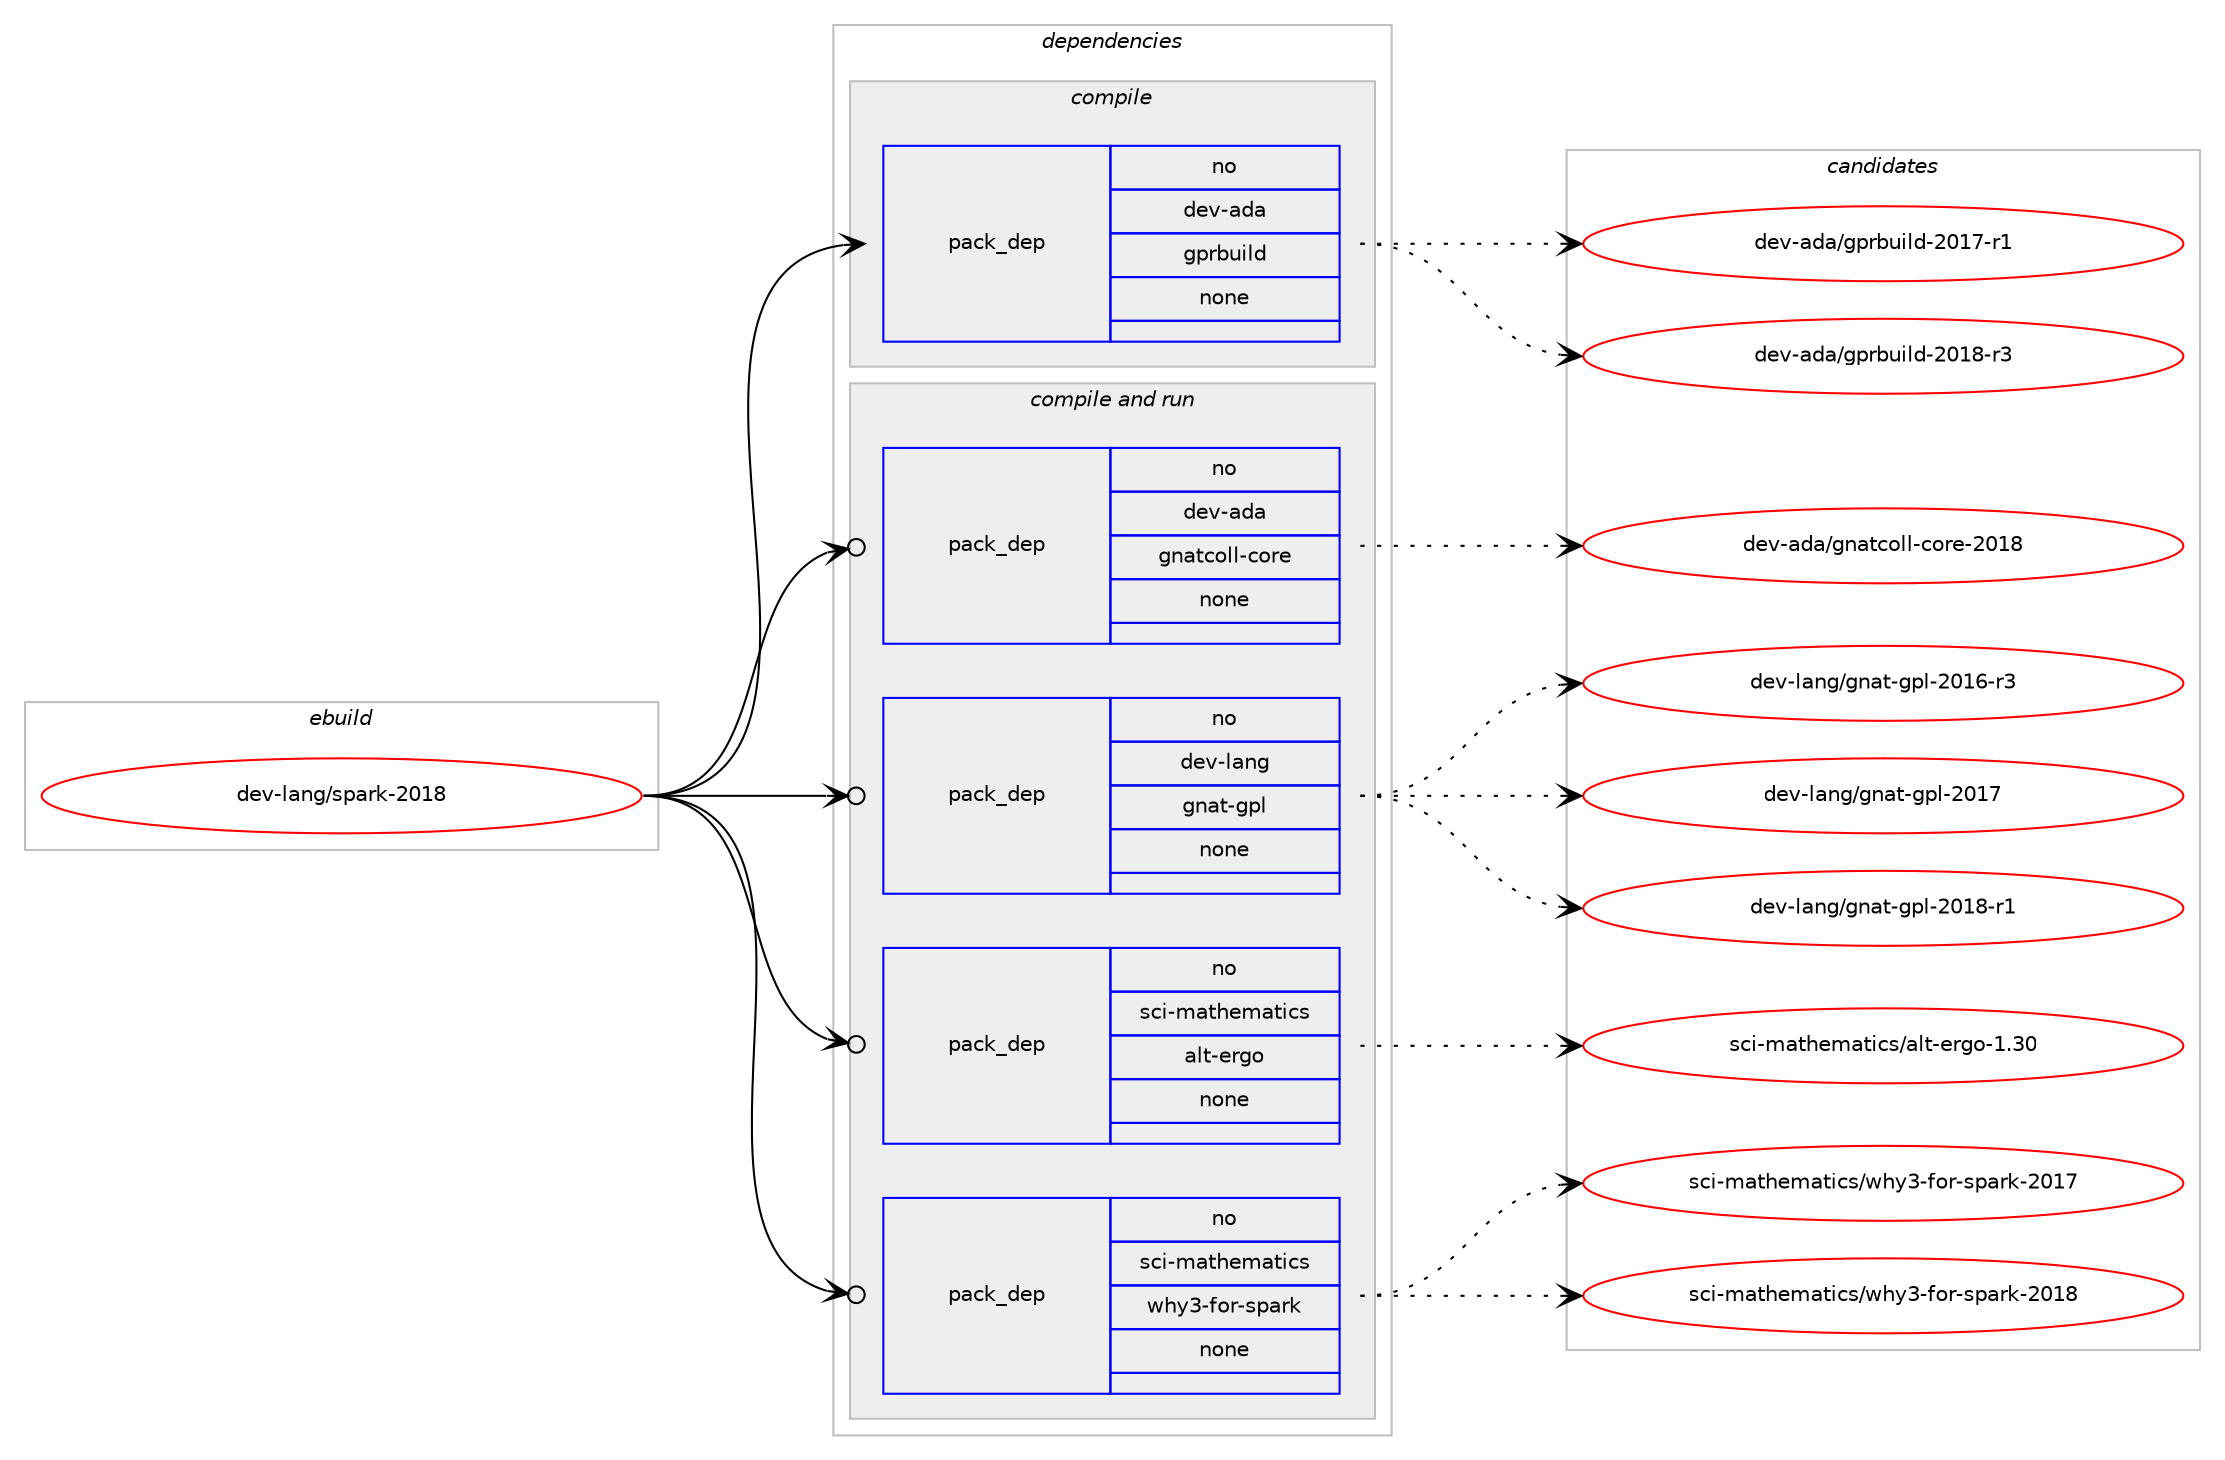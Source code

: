 digraph prolog {

# *************
# Graph options
# *************

newrank=true;
concentrate=true;
compound=true;
graph [rankdir=LR,fontname=Helvetica,fontsize=10,ranksep=1.5];#, ranksep=2.5, nodesep=0.2];
edge  [arrowhead=vee];
node  [fontname=Helvetica,fontsize=10];

# **********
# The ebuild
# **********

subgraph cluster_leftcol {
color=gray;
rank=same;
label=<<i>ebuild</i>>;
id [label="dev-lang/spark-2018", color=red, width=4, href="../dev-lang/spark-2018.svg"];
}

# ****************
# The dependencies
# ****************

subgraph cluster_midcol {
color=gray;
label=<<i>dependencies</i>>;
subgraph cluster_compile {
fillcolor="#eeeeee";
style=filled;
label=<<i>compile</i>>;
subgraph pack975246 {
dependency1362723 [label=<<TABLE BORDER="0" CELLBORDER="1" CELLSPACING="0" CELLPADDING="4" WIDTH="220"><TR><TD ROWSPAN="6" CELLPADDING="30">pack_dep</TD></TR><TR><TD WIDTH="110">no</TD></TR><TR><TD>dev-ada</TD></TR><TR><TD>gprbuild</TD></TR><TR><TD>none</TD></TR><TR><TD></TD></TR></TABLE>>, shape=none, color=blue];
}
id:e -> dependency1362723:w [weight=20,style="solid",arrowhead="vee"];
}
subgraph cluster_compileandrun {
fillcolor="#eeeeee";
style=filled;
label=<<i>compile and run</i>>;
subgraph pack975247 {
dependency1362724 [label=<<TABLE BORDER="0" CELLBORDER="1" CELLSPACING="0" CELLPADDING="4" WIDTH="220"><TR><TD ROWSPAN="6" CELLPADDING="30">pack_dep</TD></TR><TR><TD WIDTH="110">no</TD></TR><TR><TD>dev-ada</TD></TR><TR><TD>gnatcoll-core</TD></TR><TR><TD>none</TD></TR><TR><TD></TD></TR></TABLE>>, shape=none, color=blue];
}
id:e -> dependency1362724:w [weight=20,style="solid",arrowhead="odotvee"];
subgraph pack975248 {
dependency1362725 [label=<<TABLE BORDER="0" CELLBORDER="1" CELLSPACING="0" CELLPADDING="4" WIDTH="220"><TR><TD ROWSPAN="6" CELLPADDING="30">pack_dep</TD></TR><TR><TD WIDTH="110">no</TD></TR><TR><TD>dev-lang</TD></TR><TR><TD>gnat-gpl</TD></TR><TR><TD>none</TD></TR><TR><TD></TD></TR></TABLE>>, shape=none, color=blue];
}
id:e -> dependency1362725:w [weight=20,style="solid",arrowhead="odotvee"];
subgraph pack975249 {
dependency1362726 [label=<<TABLE BORDER="0" CELLBORDER="1" CELLSPACING="0" CELLPADDING="4" WIDTH="220"><TR><TD ROWSPAN="6" CELLPADDING="30">pack_dep</TD></TR><TR><TD WIDTH="110">no</TD></TR><TR><TD>sci-mathematics</TD></TR><TR><TD>alt-ergo</TD></TR><TR><TD>none</TD></TR><TR><TD></TD></TR></TABLE>>, shape=none, color=blue];
}
id:e -> dependency1362726:w [weight=20,style="solid",arrowhead="odotvee"];
subgraph pack975250 {
dependency1362727 [label=<<TABLE BORDER="0" CELLBORDER="1" CELLSPACING="0" CELLPADDING="4" WIDTH="220"><TR><TD ROWSPAN="6" CELLPADDING="30">pack_dep</TD></TR><TR><TD WIDTH="110">no</TD></TR><TR><TD>sci-mathematics</TD></TR><TR><TD>why3-for-spark</TD></TR><TR><TD>none</TD></TR><TR><TD></TD></TR></TABLE>>, shape=none, color=blue];
}
id:e -> dependency1362727:w [weight=20,style="solid",arrowhead="odotvee"];
}
subgraph cluster_run {
fillcolor="#eeeeee";
style=filled;
label=<<i>run</i>>;
}
}

# **************
# The candidates
# **************

subgraph cluster_choices {
rank=same;
color=gray;
label=<<i>candidates</i>>;

subgraph choice975246 {
color=black;
nodesep=1;
choice100101118459710097471031121149811710510810045504849554511449 [label="dev-ada/gprbuild-2017-r1", color=red, width=4,href="../dev-ada/gprbuild-2017-r1.svg"];
choice100101118459710097471031121149811710510810045504849564511451 [label="dev-ada/gprbuild-2018-r3", color=red, width=4,href="../dev-ada/gprbuild-2018-r3.svg"];
dependency1362723:e -> choice100101118459710097471031121149811710510810045504849554511449:w [style=dotted,weight="100"];
dependency1362723:e -> choice100101118459710097471031121149811710510810045504849564511451:w [style=dotted,weight="100"];
}
subgraph choice975247 {
color=black;
nodesep=1;
choice10010111845971009747103110971169911110810845991111141014550484956 [label="dev-ada/gnatcoll-core-2018", color=red, width=4,href="../dev-ada/gnatcoll-core-2018.svg"];
dependency1362724:e -> choice10010111845971009747103110971169911110810845991111141014550484956:w [style=dotted,weight="100"];
}
subgraph choice975248 {
color=black;
nodesep=1;
choice100101118451089711010347103110971164510311210845504849544511451 [label="dev-lang/gnat-gpl-2016-r3", color=red, width=4,href="../dev-lang/gnat-gpl-2016-r3.svg"];
choice10010111845108971101034710311097116451031121084550484955 [label="dev-lang/gnat-gpl-2017", color=red, width=4,href="../dev-lang/gnat-gpl-2017.svg"];
choice100101118451089711010347103110971164510311210845504849564511449 [label="dev-lang/gnat-gpl-2018-r1", color=red, width=4,href="../dev-lang/gnat-gpl-2018-r1.svg"];
dependency1362725:e -> choice100101118451089711010347103110971164510311210845504849544511451:w [style=dotted,weight="100"];
dependency1362725:e -> choice10010111845108971101034710311097116451031121084550484955:w [style=dotted,weight="100"];
dependency1362725:e -> choice100101118451089711010347103110971164510311210845504849564511449:w [style=dotted,weight="100"];
}
subgraph choice975249 {
color=black;
nodesep=1;
choice11599105451099711610410110997116105991154797108116451011141031114549465148 [label="sci-mathematics/alt-ergo-1.30", color=red, width=4,href="../sci-mathematics/alt-ergo-1.30.svg"];
dependency1362726:e -> choice11599105451099711610410110997116105991154797108116451011141031114549465148:w [style=dotted,weight="100"];
}
subgraph choice975250 {
color=black;
nodesep=1;
choice115991054510997116104101109971161059911547119104121514510211111445115112971141074550484955 [label="sci-mathematics/why3-for-spark-2017", color=red, width=4,href="../sci-mathematics/why3-for-spark-2017.svg"];
choice115991054510997116104101109971161059911547119104121514510211111445115112971141074550484956 [label="sci-mathematics/why3-for-spark-2018", color=red, width=4,href="../sci-mathematics/why3-for-spark-2018.svg"];
dependency1362727:e -> choice115991054510997116104101109971161059911547119104121514510211111445115112971141074550484955:w [style=dotted,weight="100"];
dependency1362727:e -> choice115991054510997116104101109971161059911547119104121514510211111445115112971141074550484956:w [style=dotted,weight="100"];
}
}

}
